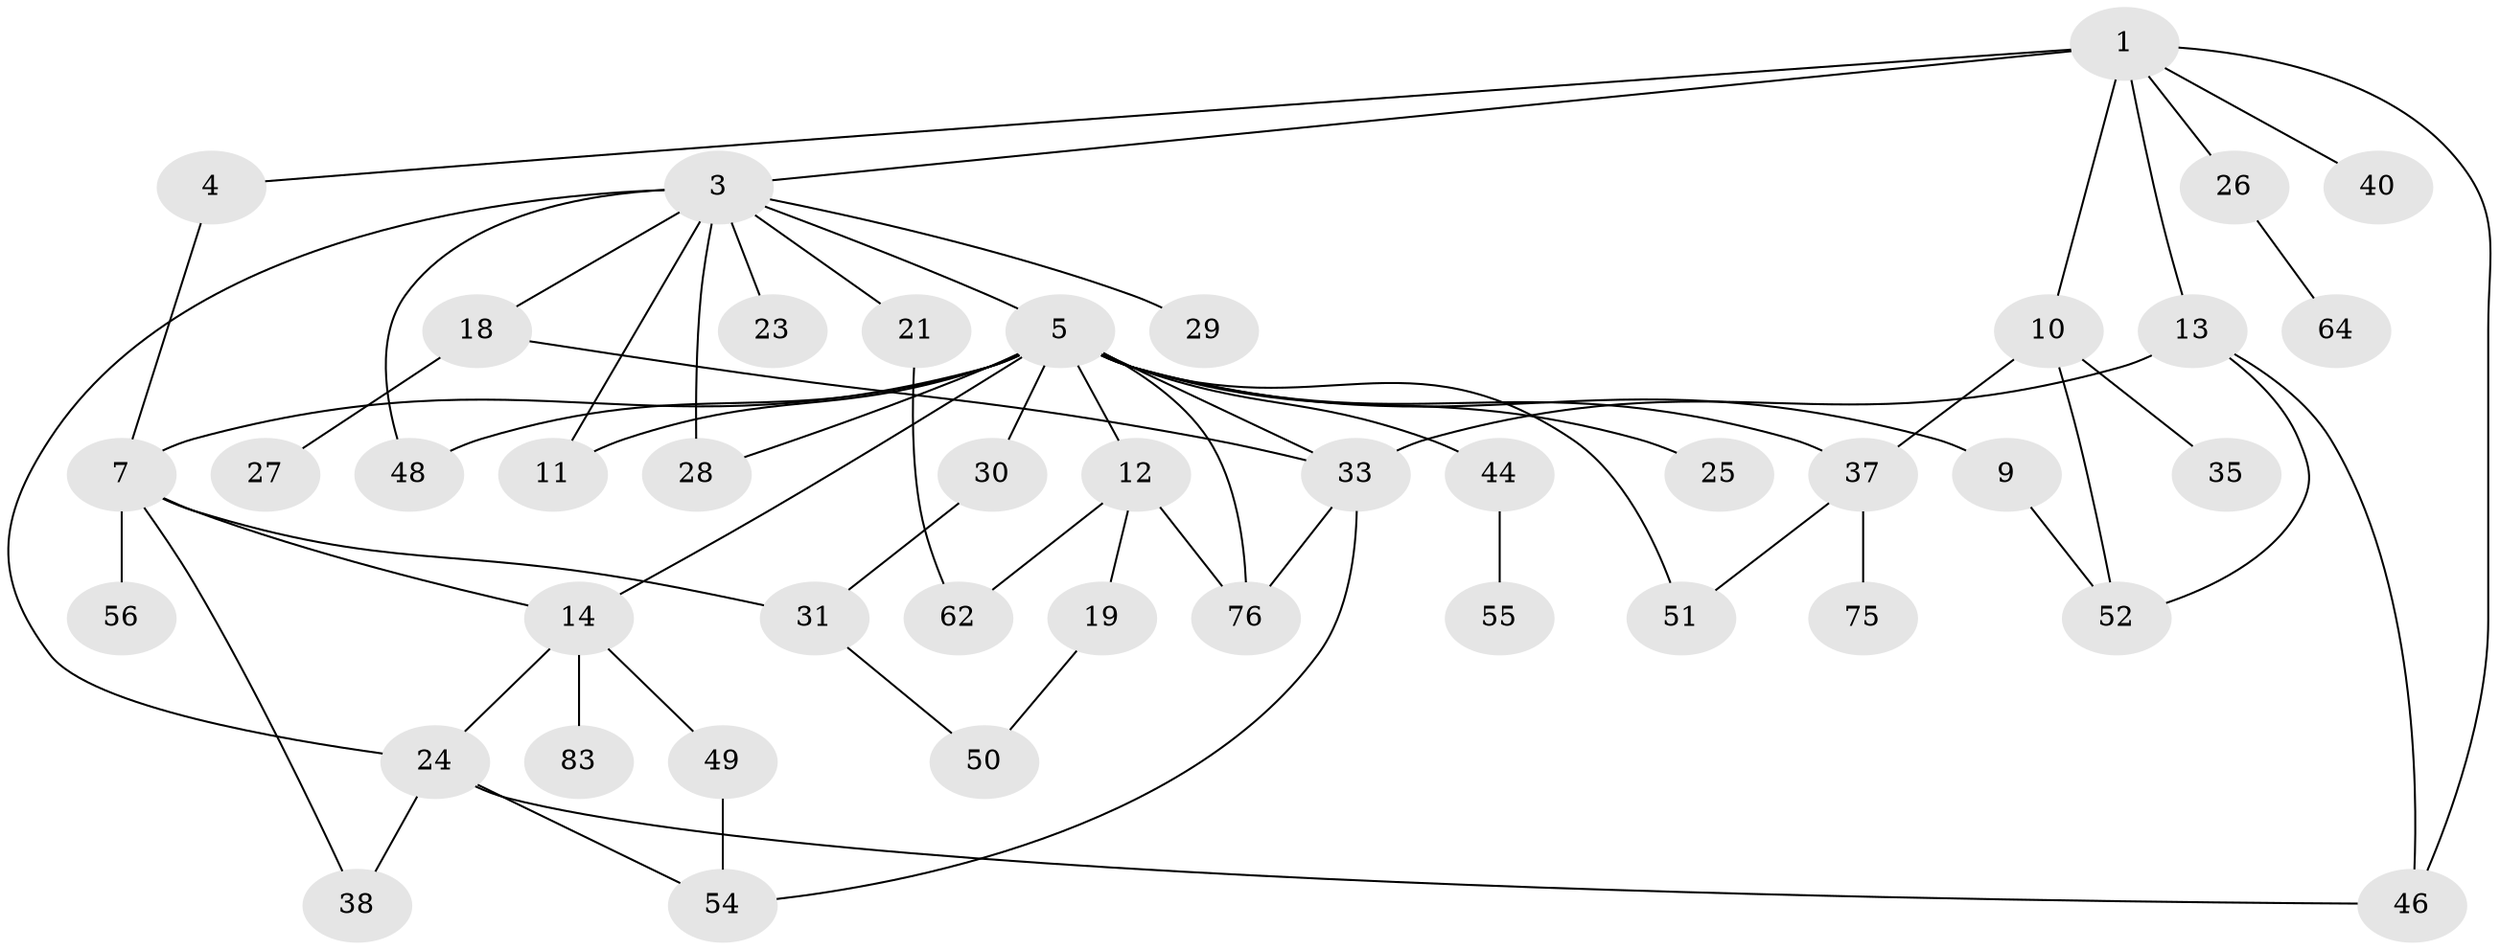 // original degree distribution, {5: 0.03488372093023256, 8: 0.023255813953488372, 2: 0.38372093023255816, 4: 0.12790697674418605, 7: 0.011627906976744186, 3: 0.22093023255813954, 1: 0.19767441860465115}
// Generated by graph-tools (version 1.1) at 2025/13/03/09/25 04:13:16]
// undirected, 43 vertices, 64 edges
graph export_dot {
graph [start="1"]
  node [color=gray90,style=filled];
  1 [super="+2+60"];
  3 [super="+15"];
  4;
  5 [super="+6"];
  7 [super="+17+69"];
  9;
  10 [super="+20"];
  11 [super="+85"];
  12 [super="+71+65"];
  13 [super="+16"];
  14 [super="+43+66"];
  18;
  19 [super="+58"];
  21 [super="+57"];
  23;
  24 [super="+34"];
  25;
  26;
  27;
  28 [super="+41+63"];
  29 [super="+84"];
  30 [super="+32"];
  31 [super="+61"];
  33 [super="+70+45+36"];
  35;
  37;
  38;
  40;
  44;
  46 [super="+74"];
  48 [super="+77"];
  49;
  50;
  51 [super="+68"];
  52 [super="+82"];
  54;
  55 [super="+79"];
  56;
  62;
  64 [super="+72"];
  75;
  76 [super="+81"];
  83;
  1 -- 3;
  1 -- 10;
  1 -- 46;
  1 -- 4;
  1 -- 40;
  1 -- 26;
  1 -- 13;
  3 -- 5;
  3 -- 11;
  3 -- 18;
  3 -- 23;
  3 -- 29;
  3 -- 48;
  3 -- 24;
  3 -- 28;
  3 -- 21;
  4 -- 7;
  5 -- 9;
  5 -- 14 [weight=2];
  5 -- 25;
  5 -- 28;
  5 -- 48 [weight=2];
  5 -- 7;
  5 -- 33;
  5 -- 37;
  5 -- 11;
  5 -- 12;
  5 -- 76;
  5 -- 44;
  5 -- 51;
  5 -- 30;
  7 -- 56;
  7 -- 14 [weight=2];
  7 -- 31;
  7 -- 38;
  9 -- 52;
  10 -- 37;
  10 -- 35;
  10 -- 52;
  12 -- 19;
  12 -- 62;
  12 -- 76;
  13 -- 52;
  13 -- 46;
  13 -- 33;
  14 -- 49;
  14 -- 83;
  14 -- 24;
  18 -- 27;
  18 -- 33;
  19 -- 50;
  21 -- 62;
  24 -- 54;
  24 -- 46;
  24 -- 38;
  26 -- 64;
  30 -- 31;
  31 -- 50;
  33 -- 54;
  33 -- 76;
  37 -- 75;
  37 -- 51;
  44 -- 55;
  49 -- 54;
}
